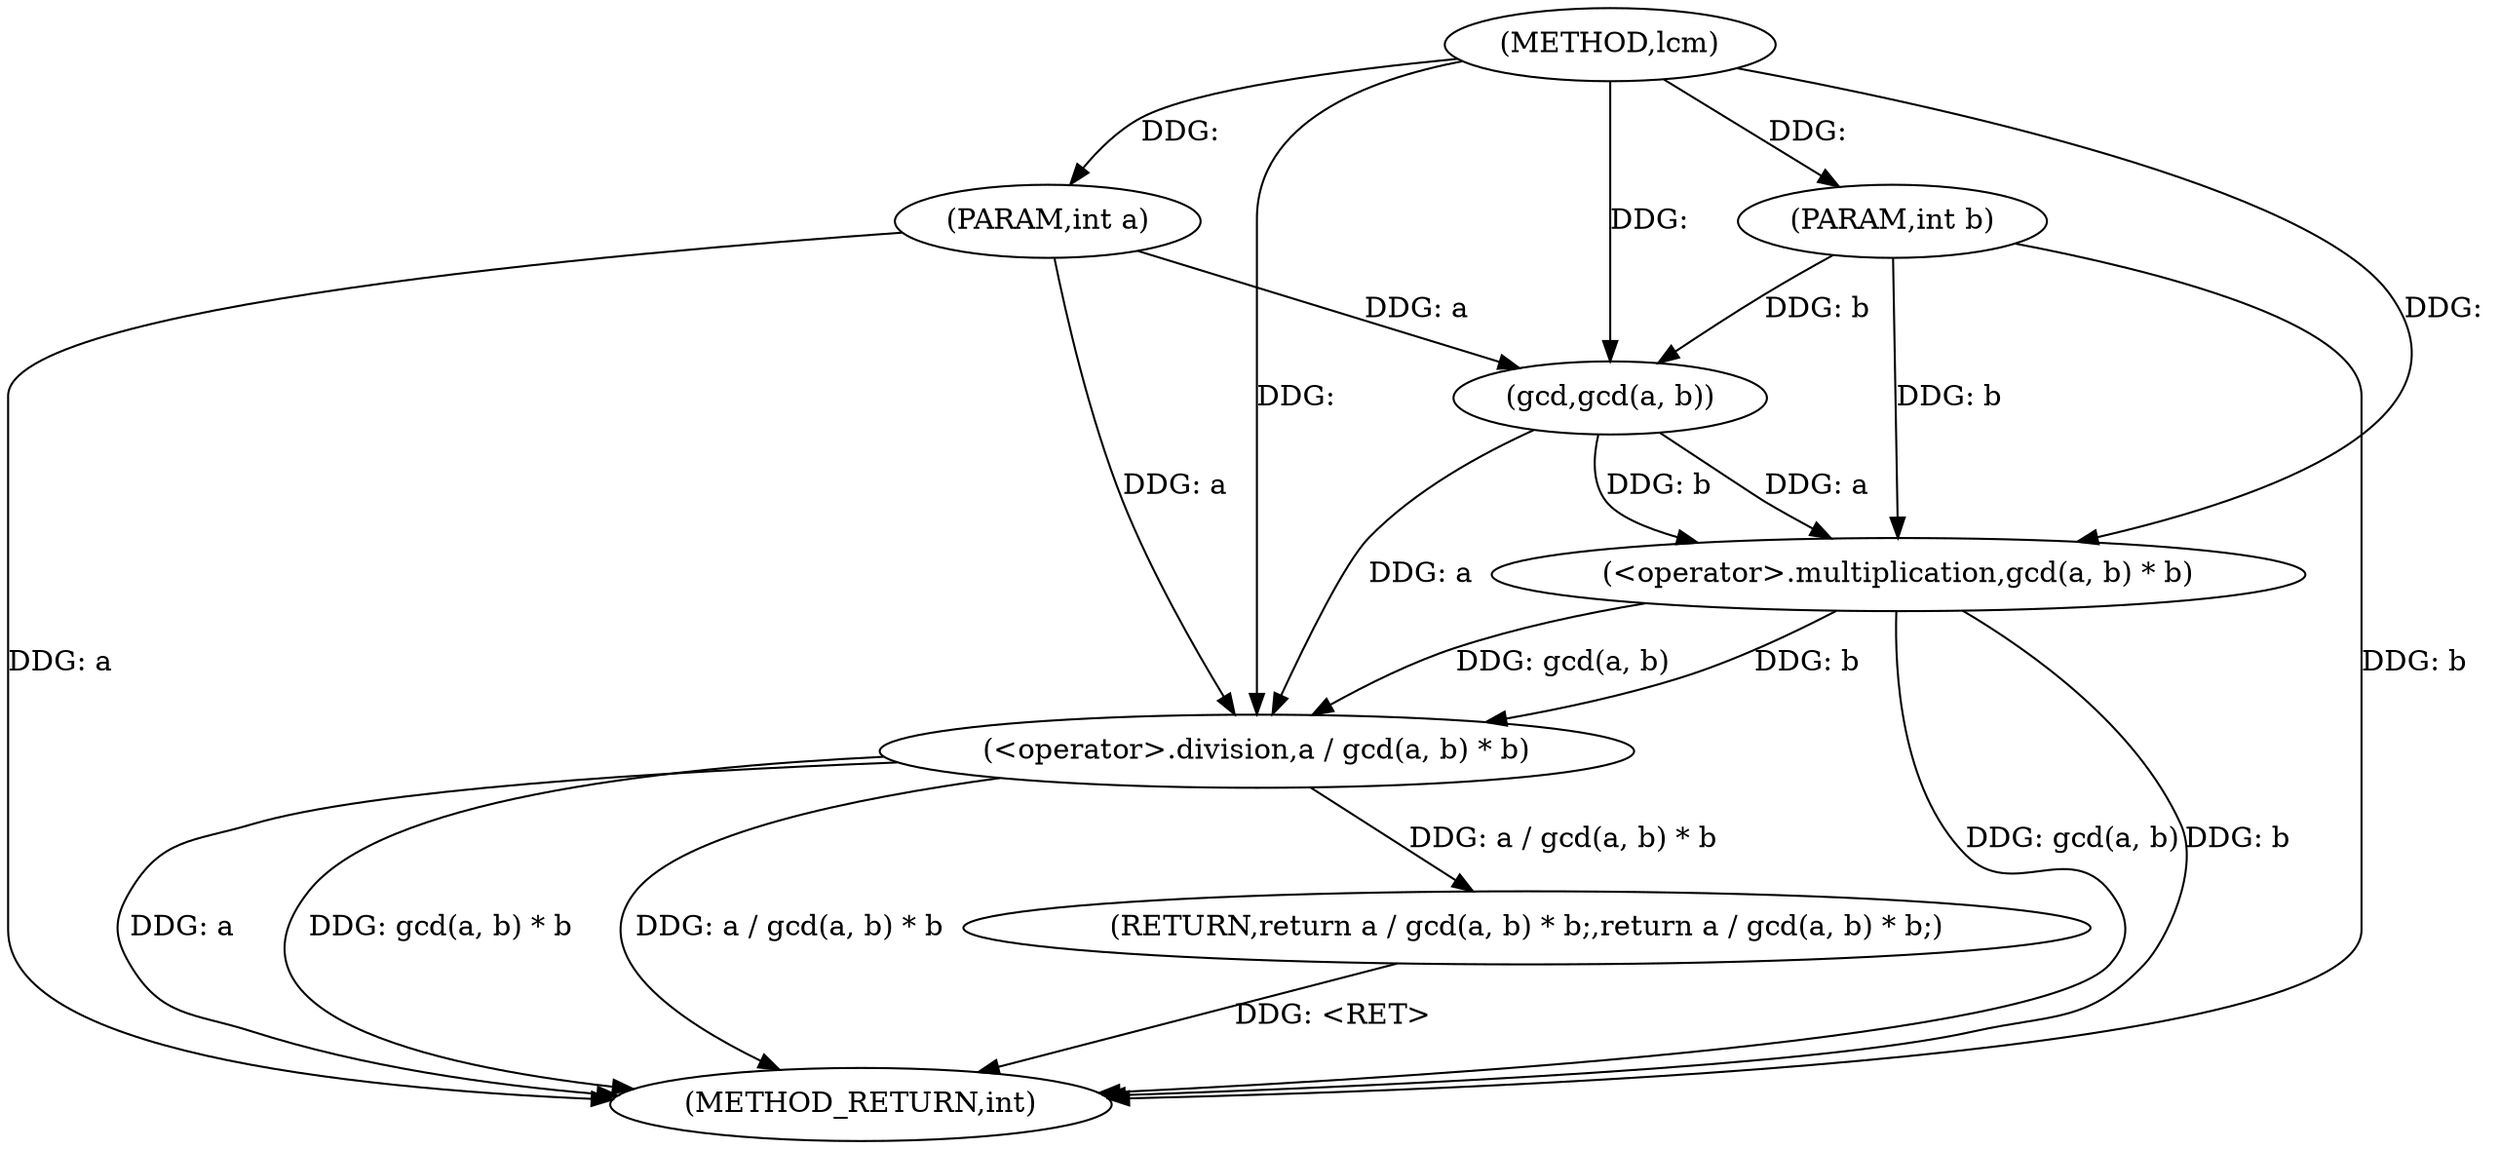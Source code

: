 digraph "lcm" {  
"1000130" [label = "(METHOD,lcm)" ]
"1000142" [label = "(METHOD_RETURN,int)" ]
"1000131" [label = "(PARAM,int a)" ]
"1000132" [label = "(PARAM,int b)" ]
"1000134" [label = "(RETURN,return a / gcd(a, b) * b;,return a / gcd(a, b) * b;)" ]
"1000135" [label = "(<operator>.division,a / gcd(a, b) * b)" ]
"1000137" [label = "(<operator>.multiplication,gcd(a, b) * b)" ]
"1000138" [label = "(gcd,gcd(a, b))" ]
  "1000131" -> "1000142"  [ label = "DDG: a"] 
  "1000132" -> "1000142"  [ label = "DDG: b"] 
  "1000135" -> "1000142"  [ label = "DDG: a"] 
  "1000137" -> "1000142"  [ label = "DDG: gcd(a, b)"] 
  "1000137" -> "1000142"  [ label = "DDG: b"] 
  "1000135" -> "1000142"  [ label = "DDG: gcd(a, b) * b"] 
  "1000135" -> "1000142"  [ label = "DDG: a / gcd(a, b) * b"] 
  "1000134" -> "1000142"  [ label = "DDG: <RET>"] 
  "1000130" -> "1000131"  [ label = "DDG: "] 
  "1000130" -> "1000132"  [ label = "DDG: "] 
  "1000135" -> "1000134"  [ label = "DDG: a / gcd(a, b) * b"] 
  "1000138" -> "1000135"  [ label = "DDG: a"] 
  "1000131" -> "1000135"  [ label = "DDG: a"] 
  "1000130" -> "1000135"  [ label = "DDG: "] 
  "1000137" -> "1000135"  [ label = "DDG: b"] 
  "1000137" -> "1000135"  [ label = "DDG: gcd(a, b)"] 
  "1000138" -> "1000137"  [ label = "DDG: a"] 
  "1000138" -> "1000137"  [ label = "DDG: b"] 
  "1000132" -> "1000137"  [ label = "DDG: b"] 
  "1000130" -> "1000137"  [ label = "DDG: "] 
  "1000131" -> "1000138"  [ label = "DDG: a"] 
  "1000130" -> "1000138"  [ label = "DDG: "] 
  "1000132" -> "1000138"  [ label = "DDG: b"] 
}
